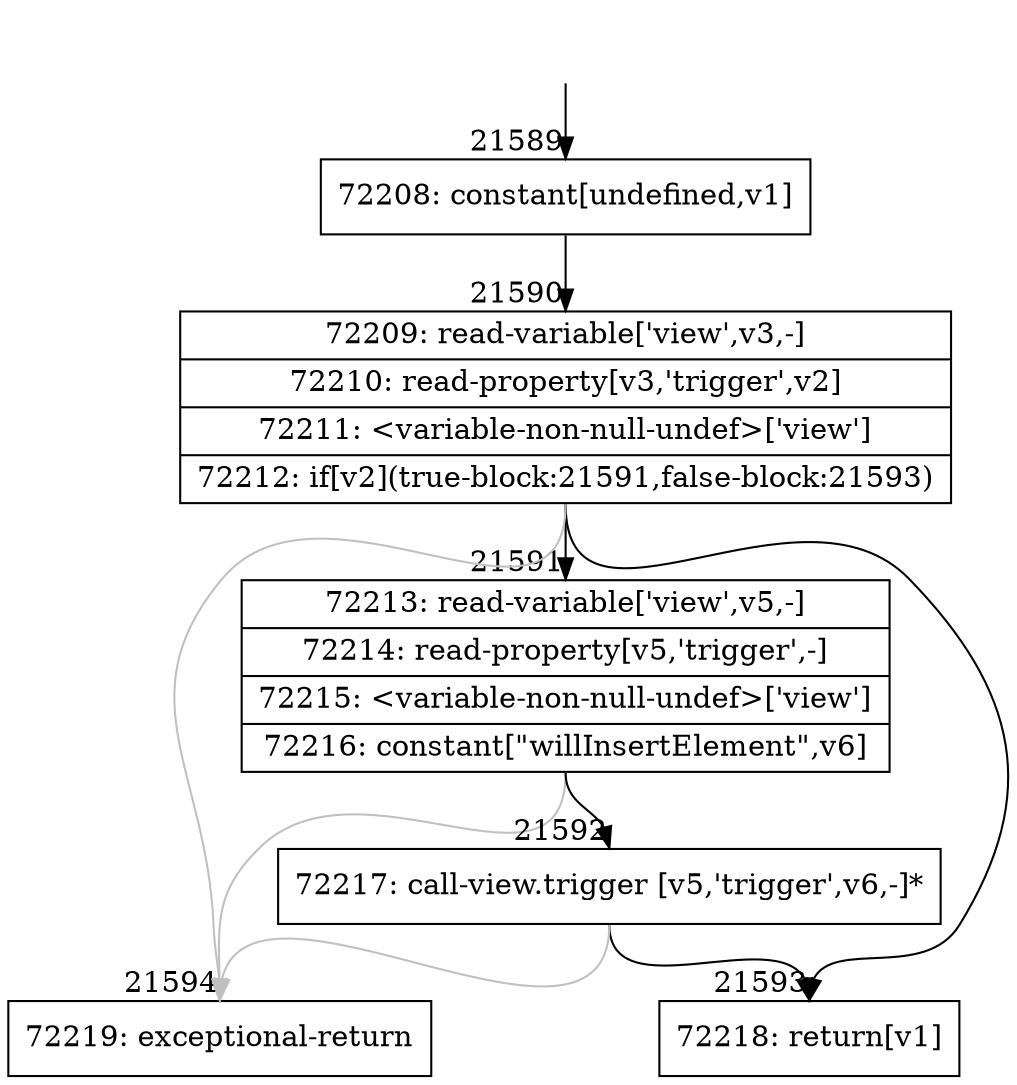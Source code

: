 digraph {
rankdir="TD"
BB_entry1886[shape=none,label=""];
BB_entry1886 -> BB21589 [tailport=s, headport=n, headlabel="    21589"]
BB21589 [shape=record label="{72208: constant[undefined,v1]}" ] 
BB21589 -> BB21590 [tailport=s, headport=n, headlabel="      21590"]
BB21590 [shape=record label="{72209: read-variable['view',v3,-]|72210: read-property[v3,'trigger',v2]|72211: \<variable-non-null-undef\>['view']|72212: if[v2](true-block:21591,false-block:21593)}" ] 
BB21590 -> BB21591 [tailport=s, headport=n, headlabel="      21591"]
BB21590 -> BB21593 [tailport=s, headport=n, headlabel="      21593"]
BB21590 -> BB21594 [tailport=s, headport=n, color=gray, headlabel="      21594"]
BB21591 [shape=record label="{72213: read-variable['view',v5,-]|72214: read-property[v5,'trigger',-]|72215: \<variable-non-null-undef\>['view']|72216: constant[\"willInsertElement\",v6]}" ] 
BB21591 -> BB21592 [tailport=s, headport=n, headlabel="      21592"]
BB21591 -> BB21594 [tailport=s, headport=n, color=gray]
BB21592 [shape=record label="{72217: call-view.trigger [v5,'trigger',v6,-]*}" ] 
BB21592 -> BB21593 [tailport=s, headport=n]
BB21592 -> BB21594 [tailport=s, headport=n, color=gray]
BB21593 [shape=record label="{72218: return[v1]}" ] 
BB21594 [shape=record label="{72219: exceptional-return}" ] 
//#$~ 40417
}
